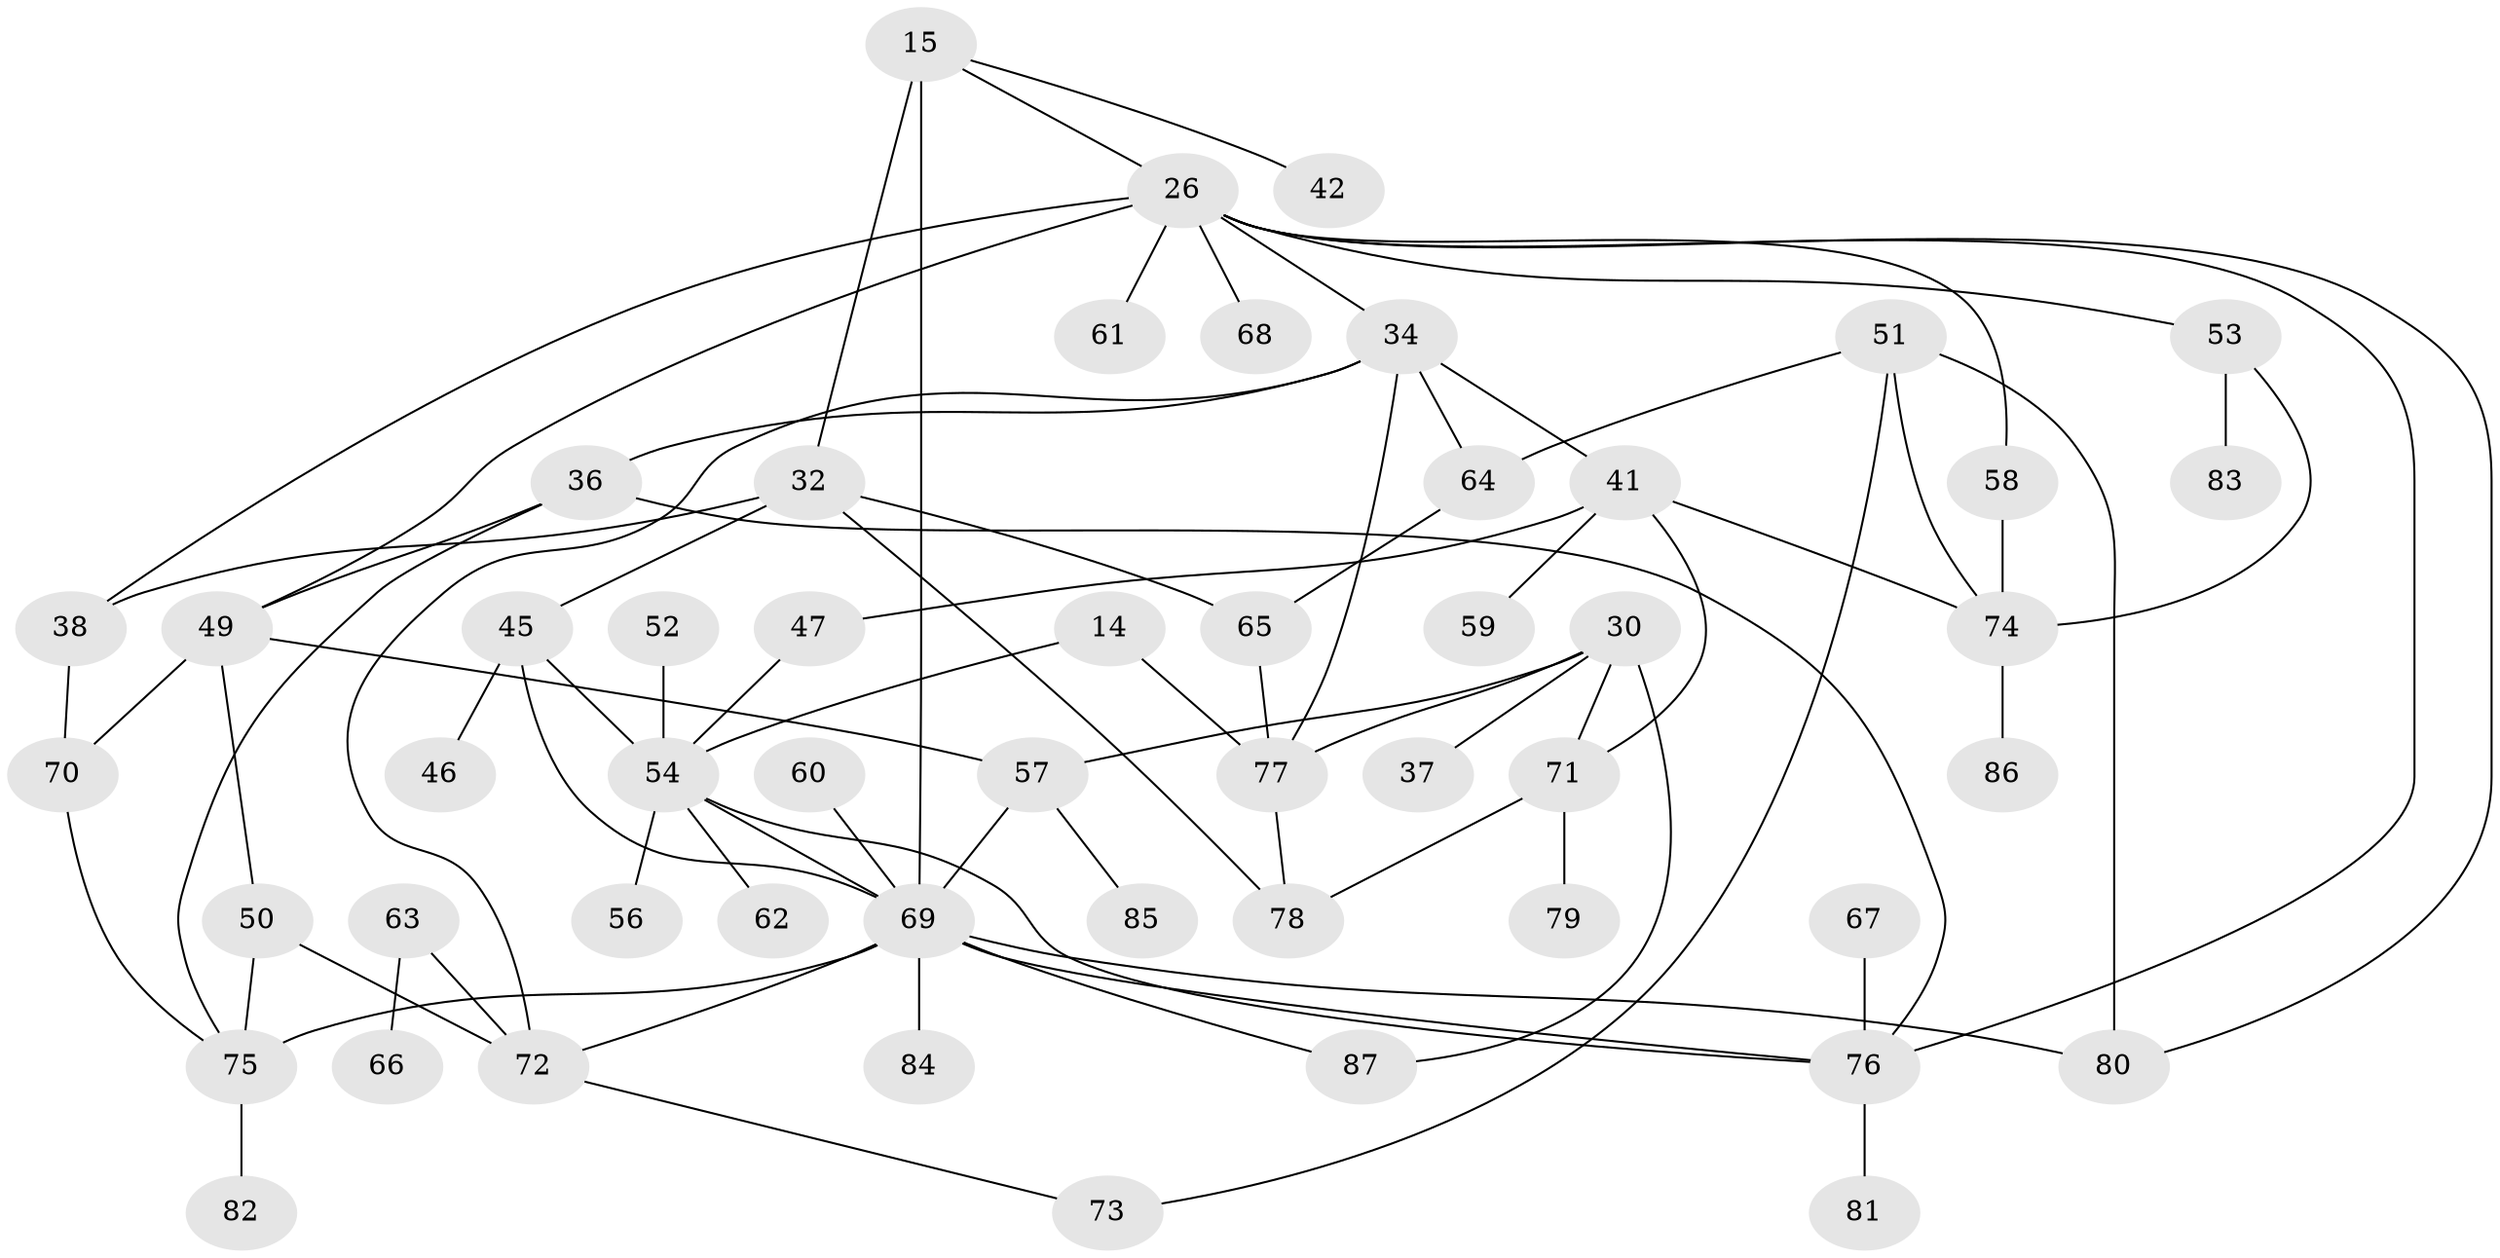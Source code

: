 // original degree distribution, {2: 0.1724137931034483, 3: 0.2988505747126437, 4: 0.09195402298850575, 5: 0.08045977011494253, 7: 0.011494252873563218, 6: 0.06896551724137931, 9: 0.011494252873563218, 1: 0.26436781609195403}
// Generated by graph-tools (version 1.1) at 2025/46/03/04/25 21:46:09]
// undirected, 52 vertices, 80 edges
graph export_dot {
graph [start="1"]
  node [color=gray90,style=filled];
  14;
  15 [super="+3"];
  26 [super="+11+9+4"];
  30;
  32;
  34 [super="+6+5"];
  36 [super="+18"];
  37;
  38 [super="+35"];
  41 [super="+40"];
  42;
  45;
  46;
  47 [super="+22"];
  49 [super="+13"];
  50;
  51 [super="+48"];
  52;
  53;
  54 [super="+16"];
  56;
  57 [super="+8"];
  58;
  59;
  60;
  61;
  62;
  63;
  64;
  65 [super="+27+25"];
  66;
  67;
  68;
  69 [super="+21+19+44+29"];
  70 [super="+39"];
  71 [super="+43"];
  72 [super="+10"];
  73;
  74;
  75 [super="+24"];
  76 [super="+17"];
  77 [super="+55"];
  78;
  79;
  80 [super="+28"];
  81;
  82;
  83;
  84;
  85;
  86;
  87;
  14 -- 54;
  14 -- 77;
  15 -- 32;
  15 -- 26 [weight=2];
  15 -- 42;
  15 -- 69 [weight=3];
  26 -- 49;
  26 -- 68;
  26 -- 58;
  26 -- 61;
  26 -- 53;
  26 -- 38;
  26 -- 80;
  26 -- 34;
  26 -- 76;
  30 -- 37;
  30 -- 57 [weight=2];
  30 -- 87;
  30 -- 77;
  30 -- 71;
  32 -- 45;
  32 -- 38 [weight=2];
  32 -- 78;
  32 -- 65;
  34 -- 41;
  34 -- 36 [weight=3];
  34 -- 77 [weight=2];
  34 -- 64;
  34 -- 72;
  36 -- 49;
  36 -- 76;
  36 -- 75;
  38 -- 70;
  41 -- 59;
  41 -- 74;
  41 -- 47;
  41 -- 71;
  45 -- 46;
  45 -- 69;
  45 -- 54;
  47 -- 54;
  49 -- 50;
  49 -- 57;
  49 -- 70;
  50 -- 72;
  50 -- 75;
  51 -- 74 [weight=2];
  51 -- 73;
  51 -- 64;
  51 -- 80;
  52 -- 54;
  53 -- 74;
  53 -- 83;
  54 -- 56;
  54 -- 62;
  54 -- 76;
  54 -- 69 [weight=2];
  57 -- 85;
  57 -- 69;
  58 -- 74;
  60 -- 69;
  63 -- 66;
  63 -- 72;
  64 -- 65;
  65 -- 77;
  67 -- 76;
  69 -- 87;
  69 -- 76;
  69 -- 80;
  69 -- 72;
  69 -- 84;
  69 -- 75;
  70 -- 75;
  71 -- 78;
  71 -- 79;
  72 -- 73;
  74 -- 86;
  75 -- 82;
  76 -- 81;
  77 -- 78;
}
